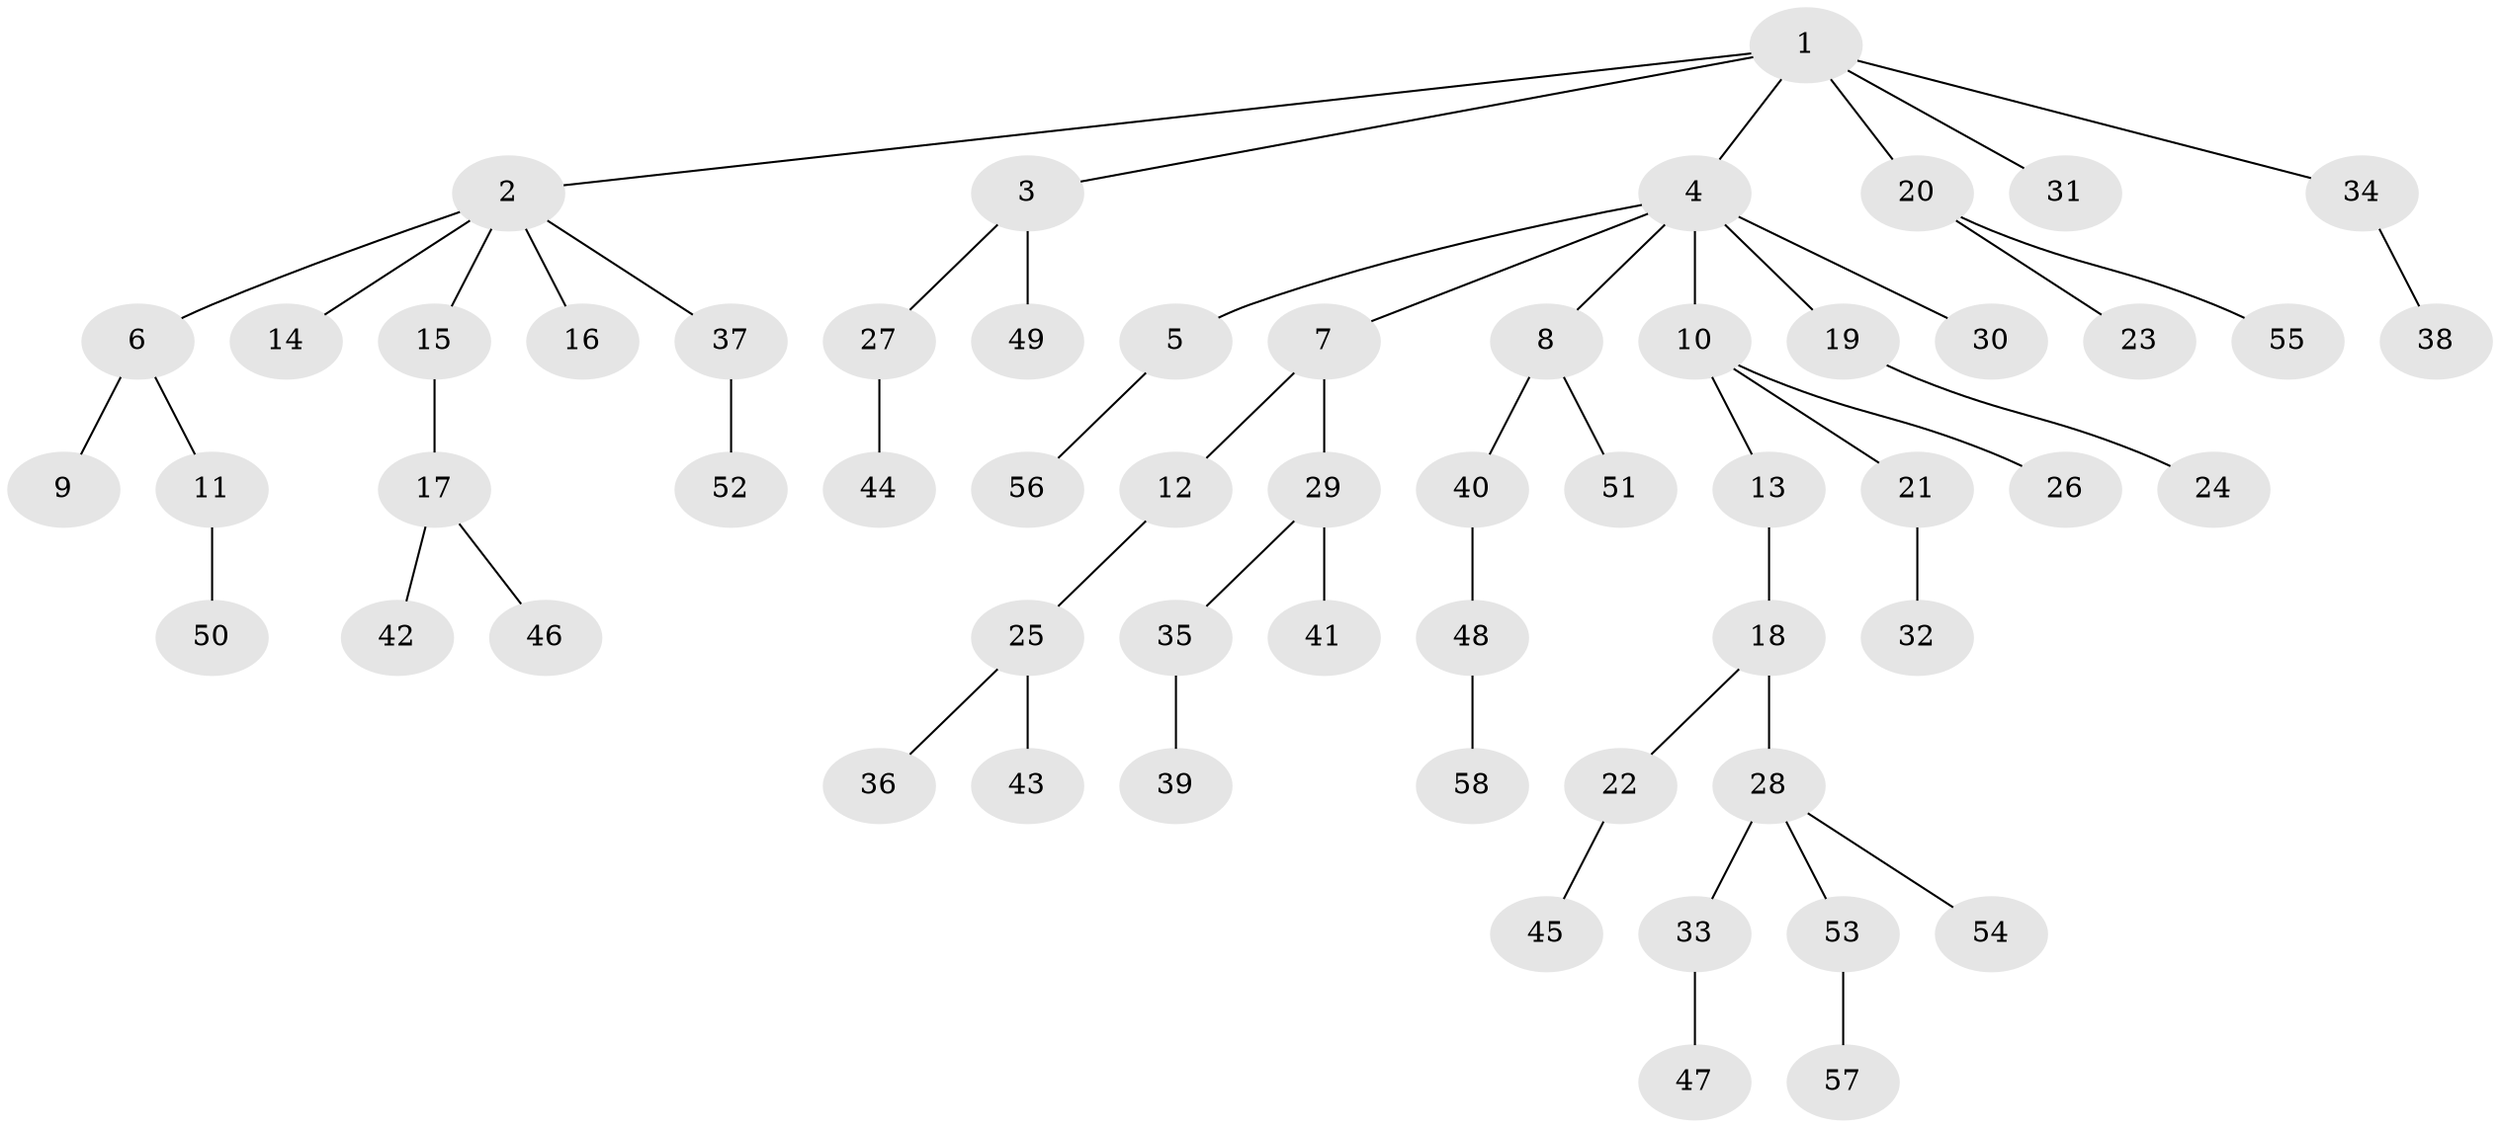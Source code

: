 // Generated by graph-tools (version 1.1) at 2025/02/03/09/25 03:02:28]
// undirected, 58 vertices, 57 edges
graph export_dot {
graph [start="1"]
  node [color=gray90,style=filled];
  1;
  2;
  3;
  4;
  5;
  6;
  7;
  8;
  9;
  10;
  11;
  12;
  13;
  14;
  15;
  16;
  17;
  18;
  19;
  20;
  21;
  22;
  23;
  24;
  25;
  26;
  27;
  28;
  29;
  30;
  31;
  32;
  33;
  34;
  35;
  36;
  37;
  38;
  39;
  40;
  41;
  42;
  43;
  44;
  45;
  46;
  47;
  48;
  49;
  50;
  51;
  52;
  53;
  54;
  55;
  56;
  57;
  58;
  1 -- 2;
  1 -- 3;
  1 -- 4;
  1 -- 20;
  1 -- 31;
  1 -- 34;
  2 -- 6;
  2 -- 14;
  2 -- 15;
  2 -- 16;
  2 -- 37;
  3 -- 27;
  3 -- 49;
  4 -- 5;
  4 -- 7;
  4 -- 8;
  4 -- 10;
  4 -- 19;
  4 -- 30;
  5 -- 56;
  6 -- 9;
  6 -- 11;
  7 -- 12;
  7 -- 29;
  8 -- 40;
  8 -- 51;
  10 -- 13;
  10 -- 21;
  10 -- 26;
  11 -- 50;
  12 -- 25;
  13 -- 18;
  15 -- 17;
  17 -- 42;
  17 -- 46;
  18 -- 22;
  18 -- 28;
  19 -- 24;
  20 -- 23;
  20 -- 55;
  21 -- 32;
  22 -- 45;
  25 -- 36;
  25 -- 43;
  27 -- 44;
  28 -- 33;
  28 -- 53;
  28 -- 54;
  29 -- 35;
  29 -- 41;
  33 -- 47;
  34 -- 38;
  35 -- 39;
  37 -- 52;
  40 -- 48;
  48 -- 58;
  53 -- 57;
}
